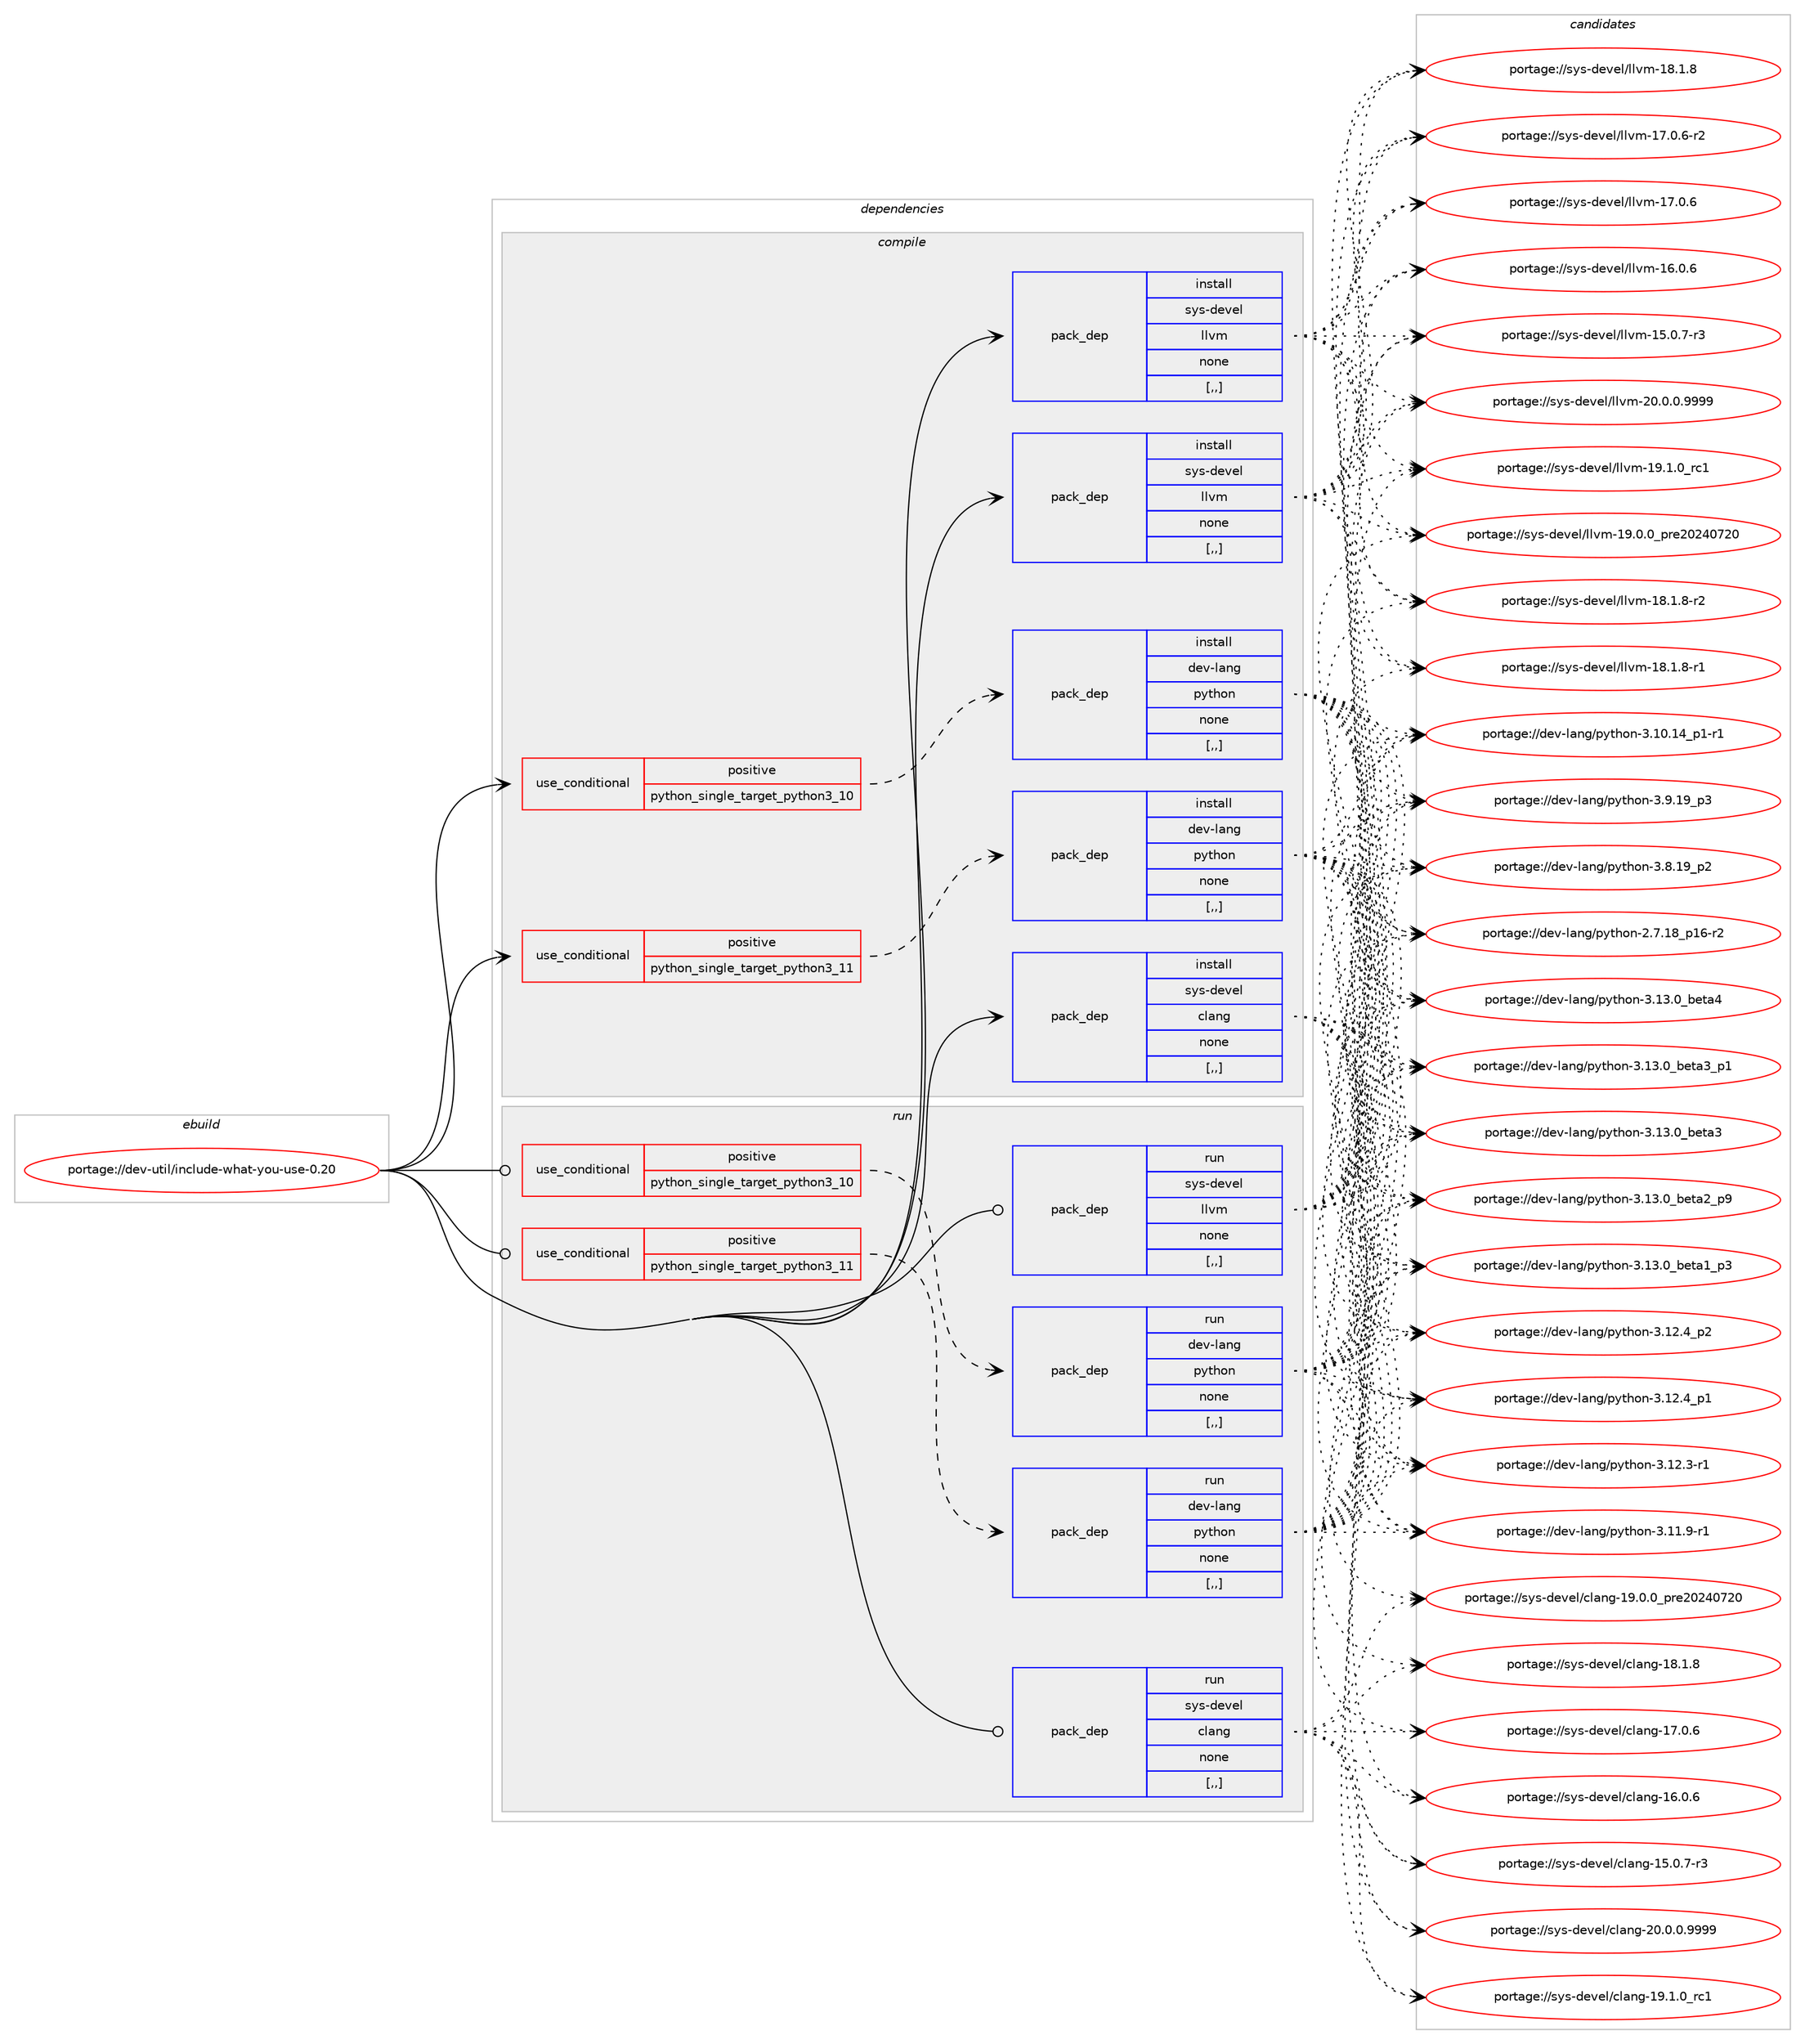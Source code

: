 digraph prolog {

# *************
# Graph options
# *************

newrank=true;
concentrate=true;
compound=true;
graph [rankdir=LR,fontname=Helvetica,fontsize=10,ranksep=1.5];#, ranksep=2.5, nodesep=0.2];
edge  [arrowhead=vee];
node  [fontname=Helvetica,fontsize=10];

# **********
# The ebuild
# **********

subgraph cluster_leftcol {
color=gray;
label=<<i>ebuild</i>>;
id [label="portage://dev-util/include-what-you-use-0.20", color=red, width=4, href="../dev-util/include-what-you-use-0.20.svg"];
}

# ****************
# The dependencies
# ****************

subgraph cluster_midcol {
color=gray;
label=<<i>dependencies</i>>;
subgraph cluster_compile {
fillcolor="#eeeeee";
style=filled;
label=<<i>compile</i>>;
subgraph cond60702 {
dependency215359 [label=<<TABLE BORDER="0" CELLBORDER="1" CELLSPACING="0" CELLPADDING="4"><TR><TD ROWSPAN="3" CELLPADDING="10">use_conditional</TD></TR><TR><TD>positive</TD></TR><TR><TD>python_single_target_python3_10</TD></TR></TABLE>>, shape=none, color=red];
subgraph pack153246 {
dependency215360 [label=<<TABLE BORDER="0" CELLBORDER="1" CELLSPACING="0" CELLPADDING="4" WIDTH="220"><TR><TD ROWSPAN="6" CELLPADDING="30">pack_dep</TD></TR><TR><TD WIDTH="110">install</TD></TR><TR><TD>dev-lang</TD></TR><TR><TD>python</TD></TR><TR><TD>none</TD></TR><TR><TD>[,,]</TD></TR></TABLE>>, shape=none, color=blue];
}
dependency215359:e -> dependency215360:w [weight=20,style="dashed",arrowhead="vee"];
}
id:e -> dependency215359:w [weight=20,style="solid",arrowhead="vee"];
subgraph cond60703 {
dependency215361 [label=<<TABLE BORDER="0" CELLBORDER="1" CELLSPACING="0" CELLPADDING="4"><TR><TD ROWSPAN="3" CELLPADDING="10">use_conditional</TD></TR><TR><TD>positive</TD></TR><TR><TD>python_single_target_python3_11</TD></TR></TABLE>>, shape=none, color=red];
subgraph pack153247 {
dependency215362 [label=<<TABLE BORDER="0" CELLBORDER="1" CELLSPACING="0" CELLPADDING="4" WIDTH="220"><TR><TD ROWSPAN="6" CELLPADDING="30">pack_dep</TD></TR><TR><TD WIDTH="110">install</TD></TR><TR><TD>dev-lang</TD></TR><TR><TD>python</TD></TR><TR><TD>none</TD></TR><TR><TD>[,,]</TD></TR></TABLE>>, shape=none, color=blue];
}
dependency215361:e -> dependency215362:w [weight=20,style="dashed",arrowhead="vee"];
}
id:e -> dependency215361:w [weight=20,style="solid",arrowhead="vee"];
subgraph pack153248 {
dependency215363 [label=<<TABLE BORDER="0" CELLBORDER="1" CELLSPACING="0" CELLPADDING="4" WIDTH="220"><TR><TD ROWSPAN="6" CELLPADDING="30">pack_dep</TD></TR><TR><TD WIDTH="110">install</TD></TR><TR><TD>sys-devel</TD></TR><TR><TD>clang</TD></TR><TR><TD>none</TD></TR><TR><TD>[,,]</TD></TR></TABLE>>, shape=none, color=blue];
}
id:e -> dependency215363:w [weight=20,style="solid",arrowhead="vee"];
subgraph pack153249 {
dependency215364 [label=<<TABLE BORDER="0" CELLBORDER="1" CELLSPACING="0" CELLPADDING="4" WIDTH="220"><TR><TD ROWSPAN="6" CELLPADDING="30">pack_dep</TD></TR><TR><TD WIDTH="110">install</TD></TR><TR><TD>sys-devel</TD></TR><TR><TD>llvm</TD></TR><TR><TD>none</TD></TR><TR><TD>[,,]</TD></TR></TABLE>>, shape=none, color=blue];
}
id:e -> dependency215364:w [weight=20,style="solid",arrowhead="vee"];
subgraph pack153250 {
dependency215365 [label=<<TABLE BORDER="0" CELLBORDER="1" CELLSPACING="0" CELLPADDING="4" WIDTH="220"><TR><TD ROWSPAN="6" CELLPADDING="30">pack_dep</TD></TR><TR><TD WIDTH="110">install</TD></TR><TR><TD>sys-devel</TD></TR><TR><TD>llvm</TD></TR><TR><TD>none</TD></TR><TR><TD>[,,]</TD></TR></TABLE>>, shape=none, color=blue];
}
id:e -> dependency215365:w [weight=20,style="solid",arrowhead="vee"];
}
subgraph cluster_compileandrun {
fillcolor="#eeeeee";
style=filled;
label=<<i>compile and run</i>>;
}
subgraph cluster_run {
fillcolor="#eeeeee";
style=filled;
label=<<i>run</i>>;
subgraph cond60704 {
dependency215366 [label=<<TABLE BORDER="0" CELLBORDER="1" CELLSPACING="0" CELLPADDING="4"><TR><TD ROWSPAN="3" CELLPADDING="10">use_conditional</TD></TR><TR><TD>positive</TD></TR><TR><TD>python_single_target_python3_10</TD></TR></TABLE>>, shape=none, color=red];
subgraph pack153251 {
dependency215367 [label=<<TABLE BORDER="0" CELLBORDER="1" CELLSPACING="0" CELLPADDING="4" WIDTH="220"><TR><TD ROWSPAN="6" CELLPADDING="30">pack_dep</TD></TR><TR><TD WIDTH="110">run</TD></TR><TR><TD>dev-lang</TD></TR><TR><TD>python</TD></TR><TR><TD>none</TD></TR><TR><TD>[,,]</TD></TR></TABLE>>, shape=none, color=blue];
}
dependency215366:e -> dependency215367:w [weight=20,style="dashed",arrowhead="vee"];
}
id:e -> dependency215366:w [weight=20,style="solid",arrowhead="odot"];
subgraph cond60705 {
dependency215368 [label=<<TABLE BORDER="0" CELLBORDER="1" CELLSPACING="0" CELLPADDING="4"><TR><TD ROWSPAN="3" CELLPADDING="10">use_conditional</TD></TR><TR><TD>positive</TD></TR><TR><TD>python_single_target_python3_11</TD></TR></TABLE>>, shape=none, color=red];
subgraph pack153252 {
dependency215369 [label=<<TABLE BORDER="0" CELLBORDER="1" CELLSPACING="0" CELLPADDING="4" WIDTH="220"><TR><TD ROWSPAN="6" CELLPADDING="30">pack_dep</TD></TR><TR><TD WIDTH="110">run</TD></TR><TR><TD>dev-lang</TD></TR><TR><TD>python</TD></TR><TR><TD>none</TD></TR><TR><TD>[,,]</TD></TR></TABLE>>, shape=none, color=blue];
}
dependency215368:e -> dependency215369:w [weight=20,style="dashed",arrowhead="vee"];
}
id:e -> dependency215368:w [weight=20,style="solid",arrowhead="odot"];
subgraph pack153253 {
dependency215370 [label=<<TABLE BORDER="0" CELLBORDER="1" CELLSPACING="0" CELLPADDING="4" WIDTH="220"><TR><TD ROWSPAN="6" CELLPADDING="30">pack_dep</TD></TR><TR><TD WIDTH="110">run</TD></TR><TR><TD>sys-devel</TD></TR><TR><TD>clang</TD></TR><TR><TD>none</TD></TR><TR><TD>[,,]</TD></TR></TABLE>>, shape=none, color=blue];
}
id:e -> dependency215370:w [weight=20,style="solid",arrowhead="odot"];
subgraph pack153254 {
dependency215371 [label=<<TABLE BORDER="0" CELLBORDER="1" CELLSPACING="0" CELLPADDING="4" WIDTH="220"><TR><TD ROWSPAN="6" CELLPADDING="30">pack_dep</TD></TR><TR><TD WIDTH="110">run</TD></TR><TR><TD>sys-devel</TD></TR><TR><TD>llvm</TD></TR><TR><TD>none</TD></TR><TR><TD>[,,]</TD></TR></TABLE>>, shape=none, color=blue];
}
id:e -> dependency215371:w [weight=20,style="solid",arrowhead="odot"];
}
}

# **************
# The candidates
# **************

subgraph cluster_choices {
rank=same;
color=gray;
label=<<i>candidates</i>>;

subgraph choice153246 {
color=black;
nodesep=1;
choice1001011184510897110103471121211161041111104551464951464895981011169752 [label="portage://dev-lang/python-3.13.0_beta4", color=red, width=4,href="../dev-lang/python-3.13.0_beta4.svg"];
choice10010111845108971101034711212111610411111045514649514648959810111697519511249 [label="portage://dev-lang/python-3.13.0_beta3_p1", color=red, width=4,href="../dev-lang/python-3.13.0_beta3_p1.svg"];
choice1001011184510897110103471121211161041111104551464951464895981011169751 [label="portage://dev-lang/python-3.13.0_beta3", color=red, width=4,href="../dev-lang/python-3.13.0_beta3.svg"];
choice10010111845108971101034711212111610411111045514649514648959810111697509511257 [label="portage://dev-lang/python-3.13.0_beta2_p9", color=red, width=4,href="../dev-lang/python-3.13.0_beta2_p9.svg"];
choice10010111845108971101034711212111610411111045514649514648959810111697499511251 [label="portage://dev-lang/python-3.13.0_beta1_p3", color=red, width=4,href="../dev-lang/python-3.13.0_beta1_p3.svg"];
choice100101118451089711010347112121116104111110455146495046529511250 [label="portage://dev-lang/python-3.12.4_p2", color=red, width=4,href="../dev-lang/python-3.12.4_p2.svg"];
choice100101118451089711010347112121116104111110455146495046529511249 [label="portage://dev-lang/python-3.12.4_p1", color=red, width=4,href="../dev-lang/python-3.12.4_p1.svg"];
choice100101118451089711010347112121116104111110455146495046514511449 [label="portage://dev-lang/python-3.12.3-r1", color=red, width=4,href="../dev-lang/python-3.12.3-r1.svg"];
choice100101118451089711010347112121116104111110455146494946574511449 [label="portage://dev-lang/python-3.11.9-r1", color=red, width=4,href="../dev-lang/python-3.11.9-r1.svg"];
choice100101118451089711010347112121116104111110455146494846495295112494511449 [label="portage://dev-lang/python-3.10.14_p1-r1", color=red, width=4,href="../dev-lang/python-3.10.14_p1-r1.svg"];
choice100101118451089711010347112121116104111110455146574649579511251 [label="portage://dev-lang/python-3.9.19_p3", color=red, width=4,href="../dev-lang/python-3.9.19_p3.svg"];
choice100101118451089711010347112121116104111110455146564649579511250 [label="portage://dev-lang/python-3.8.19_p2", color=red, width=4,href="../dev-lang/python-3.8.19_p2.svg"];
choice100101118451089711010347112121116104111110455046554649569511249544511450 [label="portage://dev-lang/python-2.7.18_p16-r2", color=red, width=4,href="../dev-lang/python-2.7.18_p16-r2.svg"];
dependency215360:e -> choice1001011184510897110103471121211161041111104551464951464895981011169752:w [style=dotted,weight="100"];
dependency215360:e -> choice10010111845108971101034711212111610411111045514649514648959810111697519511249:w [style=dotted,weight="100"];
dependency215360:e -> choice1001011184510897110103471121211161041111104551464951464895981011169751:w [style=dotted,weight="100"];
dependency215360:e -> choice10010111845108971101034711212111610411111045514649514648959810111697509511257:w [style=dotted,weight="100"];
dependency215360:e -> choice10010111845108971101034711212111610411111045514649514648959810111697499511251:w [style=dotted,weight="100"];
dependency215360:e -> choice100101118451089711010347112121116104111110455146495046529511250:w [style=dotted,weight="100"];
dependency215360:e -> choice100101118451089711010347112121116104111110455146495046529511249:w [style=dotted,weight="100"];
dependency215360:e -> choice100101118451089711010347112121116104111110455146495046514511449:w [style=dotted,weight="100"];
dependency215360:e -> choice100101118451089711010347112121116104111110455146494946574511449:w [style=dotted,weight="100"];
dependency215360:e -> choice100101118451089711010347112121116104111110455146494846495295112494511449:w [style=dotted,weight="100"];
dependency215360:e -> choice100101118451089711010347112121116104111110455146574649579511251:w [style=dotted,weight="100"];
dependency215360:e -> choice100101118451089711010347112121116104111110455146564649579511250:w [style=dotted,weight="100"];
dependency215360:e -> choice100101118451089711010347112121116104111110455046554649569511249544511450:w [style=dotted,weight="100"];
}
subgraph choice153247 {
color=black;
nodesep=1;
choice1001011184510897110103471121211161041111104551464951464895981011169752 [label="portage://dev-lang/python-3.13.0_beta4", color=red, width=4,href="../dev-lang/python-3.13.0_beta4.svg"];
choice10010111845108971101034711212111610411111045514649514648959810111697519511249 [label="portage://dev-lang/python-3.13.0_beta3_p1", color=red, width=4,href="../dev-lang/python-3.13.0_beta3_p1.svg"];
choice1001011184510897110103471121211161041111104551464951464895981011169751 [label="portage://dev-lang/python-3.13.0_beta3", color=red, width=4,href="../dev-lang/python-3.13.0_beta3.svg"];
choice10010111845108971101034711212111610411111045514649514648959810111697509511257 [label="portage://dev-lang/python-3.13.0_beta2_p9", color=red, width=4,href="../dev-lang/python-3.13.0_beta2_p9.svg"];
choice10010111845108971101034711212111610411111045514649514648959810111697499511251 [label="portage://dev-lang/python-3.13.0_beta1_p3", color=red, width=4,href="../dev-lang/python-3.13.0_beta1_p3.svg"];
choice100101118451089711010347112121116104111110455146495046529511250 [label="portage://dev-lang/python-3.12.4_p2", color=red, width=4,href="../dev-lang/python-3.12.4_p2.svg"];
choice100101118451089711010347112121116104111110455146495046529511249 [label="portage://dev-lang/python-3.12.4_p1", color=red, width=4,href="../dev-lang/python-3.12.4_p1.svg"];
choice100101118451089711010347112121116104111110455146495046514511449 [label="portage://dev-lang/python-3.12.3-r1", color=red, width=4,href="../dev-lang/python-3.12.3-r1.svg"];
choice100101118451089711010347112121116104111110455146494946574511449 [label="portage://dev-lang/python-3.11.9-r1", color=red, width=4,href="../dev-lang/python-3.11.9-r1.svg"];
choice100101118451089711010347112121116104111110455146494846495295112494511449 [label="portage://dev-lang/python-3.10.14_p1-r1", color=red, width=4,href="../dev-lang/python-3.10.14_p1-r1.svg"];
choice100101118451089711010347112121116104111110455146574649579511251 [label="portage://dev-lang/python-3.9.19_p3", color=red, width=4,href="../dev-lang/python-3.9.19_p3.svg"];
choice100101118451089711010347112121116104111110455146564649579511250 [label="portage://dev-lang/python-3.8.19_p2", color=red, width=4,href="../dev-lang/python-3.8.19_p2.svg"];
choice100101118451089711010347112121116104111110455046554649569511249544511450 [label="portage://dev-lang/python-2.7.18_p16-r2", color=red, width=4,href="../dev-lang/python-2.7.18_p16-r2.svg"];
dependency215362:e -> choice1001011184510897110103471121211161041111104551464951464895981011169752:w [style=dotted,weight="100"];
dependency215362:e -> choice10010111845108971101034711212111610411111045514649514648959810111697519511249:w [style=dotted,weight="100"];
dependency215362:e -> choice1001011184510897110103471121211161041111104551464951464895981011169751:w [style=dotted,weight="100"];
dependency215362:e -> choice10010111845108971101034711212111610411111045514649514648959810111697509511257:w [style=dotted,weight="100"];
dependency215362:e -> choice10010111845108971101034711212111610411111045514649514648959810111697499511251:w [style=dotted,weight="100"];
dependency215362:e -> choice100101118451089711010347112121116104111110455146495046529511250:w [style=dotted,weight="100"];
dependency215362:e -> choice100101118451089711010347112121116104111110455146495046529511249:w [style=dotted,weight="100"];
dependency215362:e -> choice100101118451089711010347112121116104111110455146495046514511449:w [style=dotted,weight="100"];
dependency215362:e -> choice100101118451089711010347112121116104111110455146494946574511449:w [style=dotted,weight="100"];
dependency215362:e -> choice100101118451089711010347112121116104111110455146494846495295112494511449:w [style=dotted,weight="100"];
dependency215362:e -> choice100101118451089711010347112121116104111110455146574649579511251:w [style=dotted,weight="100"];
dependency215362:e -> choice100101118451089711010347112121116104111110455146564649579511250:w [style=dotted,weight="100"];
dependency215362:e -> choice100101118451089711010347112121116104111110455046554649569511249544511450:w [style=dotted,weight="100"];
}
subgraph choice153248 {
color=black;
nodesep=1;
choice11512111545100101118101108479910897110103455048464846484657575757 [label="portage://sys-devel/clang-20.0.0.9999", color=red, width=4,href="../sys-devel/clang-20.0.0.9999.svg"];
choice1151211154510010111810110847991089711010345495746494648951149949 [label="portage://sys-devel/clang-19.1.0_rc1", color=red, width=4,href="../sys-devel/clang-19.1.0_rc1.svg"];
choice1151211154510010111810110847991089711010345495746484648951121141015048505248555048 [label="portage://sys-devel/clang-19.0.0_pre20240720", color=red, width=4,href="../sys-devel/clang-19.0.0_pre20240720.svg"];
choice1151211154510010111810110847991089711010345495646494656 [label="portage://sys-devel/clang-18.1.8", color=red, width=4,href="../sys-devel/clang-18.1.8.svg"];
choice1151211154510010111810110847991089711010345495546484654 [label="portage://sys-devel/clang-17.0.6", color=red, width=4,href="../sys-devel/clang-17.0.6.svg"];
choice1151211154510010111810110847991089711010345495446484654 [label="portage://sys-devel/clang-16.0.6", color=red, width=4,href="../sys-devel/clang-16.0.6.svg"];
choice11512111545100101118101108479910897110103454953464846554511451 [label="portage://sys-devel/clang-15.0.7-r3", color=red, width=4,href="../sys-devel/clang-15.0.7-r3.svg"];
dependency215363:e -> choice11512111545100101118101108479910897110103455048464846484657575757:w [style=dotted,weight="100"];
dependency215363:e -> choice1151211154510010111810110847991089711010345495746494648951149949:w [style=dotted,weight="100"];
dependency215363:e -> choice1151211154510010111810110847991089711010345495746484648951121141015048505248555048:w [style=dotted,weight="100"];
dependency215363:e -> choice1151211154510010111810110847991089711010345495646494656:w [style=dotted,weight="100"];
dependency215363:e -> choice1151211154510010111810110847991089711010345495546484654:w [style=dotted,weight="100"];
dependency215363:e -> choice1151211154510010111810110847991089711010345495446484654:w [style=dotted,weight="100"];
dependency215363:e -> choice11512111545100101118101108479910897110103454953464846554511451:w [style=dotted,weight="100"];
}
subgraph choice153249 {
color=black;
nodesep=1;
choice1151211154510010111810110847108108118109455048464846484657575757 [label="portage://sys-devel/llvm-20.0.0.9999", color=red, width=4,href="../sys-devel/llvm-20.0.0.9999.svg"];
choice115121115451001011181011084710810811810945495746494648951149949 [label="portage://sys-devel/llvm-19.1.0_rc1", color=red, width=4,href="../sys-devel/llvm-19.1.0_rc1.svg"];
choice115121115451001011181011084710810811810945495746484648951121141015048505248555048 [label="portage://sys-devel/llvm-19.0.0_pre20240720", color=red, width=4,href="../sys-devel/llvm-19.0.0_pre20240720.svg"];
choice1151211154510010111810110847108108118109454956464946564511450 [label="portage://sys-devel/llvm-18.1.8-r2", color=red, width=4,href="../sys-devel/llvm-18.1.8-r2.svg"];
choice1151211154510010111810110847108108118109454956464946564511449 [label="portage://sys-devel/llvm-18.1.8-r1", color=red, width=4,href="../sys-devel/llvm-18.1.8-r1.svg"];
choice115121115451001011181011084710810811810945495646494656 [label="portage://sys-devel/llvm-18.1.8", color=red, width=4,href="../sys-devel/llvm-18.1.8.svg"];
choice1151211154510010111810110847108108118109454955464846544511450 [label="portage://sys-devel/llvm-17.0.6-r2", color=red, width=4,href="../sys-devel/llvm-17.0.6-r2.svg"];
choice115121115451001011181011084710810811810945495546484654 [label="portage://sys-devel/llvm-17.0.6", color=red, width=4,href="../sys-devel/llvm-17.0.6.svg"];
choice115121115451001011181011084710810811810945495446484654 [label="portage://sys-devel/llvm-16.0.6", color=red, width=4,href="../sys-devel/llvm-16.0.6.svg"];
choice1151211154510010111810110847108108118109454953464846554511451 [label="portage://sys-devel/llvm-15.0.7-r3", color=red, width=4,href="../sys-devel/llvm-15.0.7-r3.svg"];
dependency215364:e -> choice1151211154510010111810110847108108118109455048464846484657575757:w [style=dotted,weight="100"];
dependency215364:e -> choice115121115451001011181011084710810811810945495746494648951149949:w [style=dotted,weight="100"];
dependency215364:e -> choice115121115451001011181011084710810811810945495746484648951121141015048505248555048:w [style=dotted,weight="100"];
dependency215364:e -> choice1151211154510010111810110847108108118109454956464946564511450:w [style=dotted,weight="100"];
dependency215364:e -> choice1151211154510010111810110847108108118109454956464946564511449:w [style=dotted,weight="100"];
dependency215364:e -> choice115121115451001011181011084710810811810945495646494656:w [style=dotted,weight="100"];
dependency215364:e -> choice1151211154510010111810110847108108118109454955464846544511450:w [style=dotted,weight="100"];
dependency215364:e -> choice115121115451001011181011084710810811810945495546484654:w [style=dotted,weight="100"];
dependency215364:e -> choice115121115451001011181011084710810811810945495446484654:w [style=dotted,weight="100"];
dependency215364:e -> choice1151211154510010111810110847108108118109454953464846554511451:w [style=dotted,weight="100"];
}
subgraph choice153250 {
color=black;
nodesep=1;
choice1151211154510010111810110847108108118109455048464846484657575757 [label="portage://sys-devel/llvm-20.0.0.9999", color=red, width=4,href="../sys-devel/llvm-20.0.0.9999.svg"];
choice115121115451001011181011084710810811810945495746494648951149949 [label="portage://sys-devel/llvm-19.1.0_rc1", color=red, width=4,href="../sys-devel/llvm-19.1.0_rc1.svg"];
choice115121115451001011181011084710810811810945495746484648951121141015048505248555048 [label="portage://sys-devel/llvm-19.0.0_pre20240720", color=red, width=4,href="../sys-devel/llvm-19.0.0_pre20240720.svg"];
choice1151211154510010111810110847108108118109454956464946564511450 [label="portage://sys-devel/llvm-18.1.8-r2", color=red, width=4,href="../sys-devel/llvm-18.1.8-r2.svg"];
choice1151211154510010111810110847108108118109454956464946564511449 [label="portage://sys-devel/llvm-18.1.8-r1", color=red, width=4,href="../sys-devel/llvm-18.1.8-r1.svg"];
choice115121115451001011181011084710810811810945495646494656 [label="portage://sys-devel/llvm-18.1.8", color=red, width=4,href="../sys-devel/llvm-18.1.8.svg"];
choice1151211154510010111810110847108108118109454955464846544511450 [label="portage://sys-devel/llvm-17.0.6-r2", color=red, width=4,href="../sys-devel/llvm-17.0.6-r2.svg"];
choice115121115451001011181011084710810811810945495546484654 [label="portage://sys-devel/llvm-17.0.6", color=red, width=4,href="../sys-devel/llvm-17.0.6.svg"];
choice115121115451001011181011084710810811810945495446484654 [label="portage://sys-devel/llvm-16.0.6", color=red, width=4,href="../sys-devel/llvm-16.0.6.svg"];
choice1151211154510010111810110847108108118109454953464846554511451 [label="portage://sys-devel/llvm-15.0.7-r3", color=red, width=4,href="../sys-devel/llvm-15.0.7-r3.svg"];
dependency215365:e -> choice1151211154510010111810110847108108118109455048464846484657575757:w [style=dotted,weight="100"];
dependency215365:e -> choice115121115451001011181011084710810811810945495746494648951149949:w [style=dotted,weight="100"];
dependency215365:e -> choice115121115451001011181011084710810811810945495746484648951121141015048505248555048:w [style=dotted,weight="100"];
dependency215365:e -> choice1151211154510010111810110847108108118109454956464946564511450:w [style=dotted,weight="100"];
dependency215365:e -> choice1151211154510010111810110847108108118109454956464946564511449:w [style=dotted,weight="100"];
dependency215365:e -> choice115121115451001011181011084710810811810945495646494656:w [style=dotted,weight="100"];
dependency215365:e -> choice1151211154510010111810110847108108118109454955464846544511450:w [style=dotted,weight="100"];
dependency215365:e -> choice115121115451001011181011084710810811810945495546484654:w [style=dotted,weight="100"];
dependency215365:e -> choice115121115451001011181011084710810811810945495446484654:w [style=dotted,weight="100"];
dependency215365:e -> choice1151211154510010111810110847108108118109454953464846554511451:w [style=dotted,weight="100"];
}
subgraph choice153251 {
color=black;
nodesep=1;
choice1001011184510897110103471121211161041111104551464951464895981011169752 [label="portage://dev-lang/python-3.13.0_beta4", color=red, width=4,href="../dev-lang/python-3.13.0_beta4.svg"];
choice10010111845108971101034711212111610411111045514649514648959810111697519511249 [label="portage://dev-lang/python-3.13.0_beta3_p1", color=red, width=4,href="../dev-lang/python-3.13.0_beta3_p1.svg"];
choice1001011184510897110103471121211161041111104551464951464895981011169751 [label="portage://dev-lang/python-3.13.0_beta3", color=red, width=4,href="../dev-lang/python-3.13.0_beta3.svg"];
choice10010111845108971101034711212111610411111045514649514648959810111697509511257 [label="portage://dev-lang/python-3.13.0_beta2_p9", color=red, width=4,href="../dev-lang/python-3.13.0_beta2_p9.svg"];
choice10010111845108971101034711212111610411111045514649514648959810111697499511251 [label="portage://dev-lang/python-3.13.0_beta1_p3", color=red, width=4,href="../dev-lang/python-3.13.0_beta1_p3.svg"];
choice100101118451089711010347112121116104111110455146495046529511250 [label="portage://dev-lang/python-3.12.4_p2", color=red, width=4,href="../dev-lang/python-3.12.4_p2.svg"];
choice100101118451089711010347112121116104111110455146495046529511249 [label="portage://dev-lang/python-3.12.4_p1", color=red, width=4,href="../dev-lang/python-3.12.4_p1.svg"];
choice100101118451089711010347112121116104111110455146495046514511449 [label="portage://dev-lang/python-3.12.3-r1", color=red, width=4,href="../dev-lang/python-3.12.3-r1.svg"];
choice100101118451089711010347112121116104111110455146494946574511449 [label="portage://dev-lang/python-3.11.9-r1", color=red, width=4,href="../dev-lang/python-3.11.9-r1.svg"];
choice100101118451089711010347112121116104111110455146494846495295112494511449 [label="portage://dev-lang/python-3.10.14_p1-r1", color=red, width=4,href="../dev-lang/python-3.10.14_p1-r1.svg"];
choice100101118451089711010347112121116104111110455146574649579511251 [label="portage://dev-lang/python-3.9.19_p3", color=red, width=4,href="../dev-lang/python-3.9.19_p3.svg"];
choice100101118451089711010347112121116104111110455146564649579511250 [label="portage://dev-lang/python-3.8.19_p2", color=red, width=4,href="../dev-lang/python-3.8.19_p2.svg"];
choice100101118451089711010347112121116104111110455046554649569511249544511450 [label="portage://dev-lang/python-2.7.18_p16-r2", color=red, width=4,href="../dev-lang/python-2.7.18_p16-r2.svg"];
dependency215367:e -> choice1001011184510897110103471121211161041111104551464951464895981011169752:w [style=dotted,weight="100"];
dependency215367:e -> choice10010111845108971101034711212111610411111045514649514648959810111697519511249:w [style=dotted,weight="100"];
dependency215367:e -> choice1001011184510897110103471121211161041111104551464951464895981011169751:w [style=dotted,weight="100"];
dependency215367:e -> choice10010111845108971101034711212111610411111045514649514648959810111697509511257:w [style=dotted,weight="100"];
dependency215367:e -> choice10010111845108971101034711212111610411111045514649514648959810111697499511251:w [style=dotted,weight="100"];
dependency215367:e -> choice100101118451089711010347112121116104111110455146495046529511250:w [style=dotted,weight="100"];
dependency215367:e -> choice100101118451089711010347112121116104111110455146495046529511249:w [style=dotted,weight="100"];
dependency215367:e -> choice100101118451089711010347112121116104111110455146495046514511449:w [style=dotted,weight="100"];
dependency215367:e -> choice100101118451089711010347112121116104111110455146494946574511449:w [style=dotted,weight="100"];
dependency215367:e -> choice100101118451089711010347112121116104111110455146494846495295112494511449:w [style=dotted,weight="100"];
dependency215367:e -> choice100101118451089711010347112121116104111110455146574649579511251:w [style=dotted,weight="100"];
dependency215367:e -> choice100101118451089711010347112121116104111110455146564649579511250:w [style=dotted,weight="100"];
dependency215367:e -> choice100101118451089711010347112121116104111110455046554649569511249544511450:w [style=dotted,weight="100"];
}
subgraph choice153252 {
color=black;
nodesep=1;
choice1001011184510897110103471121211161041111104551464951464895981011169752 [label="portage://dev-lang/python-3.13.0_beta4", color=red, width=4,href="../dev-lang/python-3.13.0_beta4.svg"];
choice10010111845108971101034711212111610411111045514649514648959810111697519511249 [label="portage://dev-lang/python-3.13.0_beta3_p1", color=red, width=4,href="../dev-lang/python-3.13.0_beta3_p1.svg"];
choice1001011184510897110103471121211161041111104551464951464895981011169751 [label="portage://dev-lang/python-3.13.0_beta3", color=red, width=4,href="../dev-lang/python-3.13.0_beta3.svg"];
choice10010111845108971101034711212111610411111045514649514648959810111697509511257 [label="portage://dev-lang/python-3.13.0_beta2_p9", color=red, width=4,href="../dev-lang/python-3.13.0_beta2_p9.svg"];
choice10010111845108971101034711212111610411111045514649514648959810111697499511251 [label="portage://dev-lang/python-3.13.0_beta1_p3", color=red, width=4,href="../dev-lang/python-3.13.0_beta1_p3.svg"];
choice100101118451089711010347112121116104111110455146495046529511250 [label="portage://dev-lang/python-3.12.4_p2", color=red, width=4,href="../dev-lang/python-3.12.4_p2.svg"];
choice100101118451089711010347112121116104111110455146495046529511249 [label="portage://dev-lang/python-3.12.4_p1", color=red, width=4,href="../dev-lang/python-3.12.4_p1.svg"];
choice100101118451089711010347112121116104111110455146495046514511449 [label="portage://dev-lang/python-3.12.3-r1", color=red, width=4,href="../dev-lang/python-3.12.3-r1.svg"];
choice100101118451089711010347112121116104111110455146494946574511449 [label="portage://dev-lang/python-3.11.9-r1", color=red, width=4,href="../dev-lang/python-3.11.9-r1.svg"];
choice100101118451089711010347112121116104111110455146494846495295112494511449 [label="portage://dev-lang/python-3.10.14_p1-r1", color=red, width=4,href="../dev-lang/python-3.10.14_p1-r1.svg"];
choice100101118451089711010347112121116104111110455146574649579511251 [label="portage://dev-lang/python-3.9.19_p3", color=red, width=4,href="../dev-lang/python-3.9.19_p3.svg"];
choice100101118451089711010347112121116104111110455146564649579511250 [label="portage://dev-lang/python-3.8.19_p2", color=red, width=4,href="../dev-lang/python-3.8.19_p2.svg"];
choice100101118451089711010347112121116104111110455046554649569511249544511450 [label="portage://dev-lang/python-2.7.18_p16-r2", color=red, width=4,href="../dev-lang/python-2.7.18_p16-r2.svg"];
dependency215369:e -> choice1001011184510897110103471121211161041111104551464951464895981011169752:w [style=dotted,weight="100"];
dependency215369:e -> choice10010111845108971101034711212111610411111045514649514648959810111697519511249:w [style=dotted,weight="100"];
dependency215369:e -> choice1001011184510897110103471121211161041111104551464951464895981011169751:w [style=dotted,weight="100"];
dependency215369:e -> choice10010111845108971101034711212111610411111045514649514648959810111697509511257:w [style=dotted,weight="100"];
dependency215369:e -> choice10010111845108971101034711212111610411111045514649514648959810111697499511251:w [style=dotted,weight="100"];
dependency215369:e -> choice100101118451089711010347112121116104111110455146495046529511250:w [style=dotted,weight="100"];
dependency215369:e -> choice100101118451089711010347112121116104111110455146495046529511249:w [style=dotted,weight="100"];
dependency215369:e -> choice100101118451089711010347112121116104111110455146495046514511449:w [style=dotted,weight="100"];
dependency215369:e -> choice100101118451089711010347112121116104111110455146494946574511449:w [style=dotted,weight="100"];
dependency215369:e -> choice100101118451089711010347112121116104111110455146494846495295112494511449:w [style=dotted,weight="100"];
dependency215369:e -> choice100101118451089711010347112121116104111110455146574649579511251:w [style=dotted,weight="100"];
dependency215369:e -> choice100101118451089711010347112121116104111110455146564649579511250:w [style=dotted,weight="100"];
dependency215369:e -> choice100101118451089711010347112121116104111110455046554649569511249544511450:w [style=dotted,weight="100"];
}
subgraph choice153253 {
color=black;
nodesep=1;
choice11512111545100101118101108479910897110103455048464846484657575757 [label="portage://sys-devel/clang-20.0.0.9999", color=red, width=4,href="../sys-devel/clang-20.0.0.9999.svg"];
choice1151211154510010111810110847991089711010345495746494648951149949 [label="portage://sys-devel/clang-19.1.0_rc1", color=red, width=4,href="../sys-devel/clang-19.1.0_rc1.svg"];
choice1151211154510010111810110847991089711010345495746484648951121141015048505248555048 [label="portage://sys-devel/clang-19.0.0_pre20240720", color=red, width=4,href="../sys-devel/clang-19.0.0_pre20240720.svg"];
choice1151211154510010111810110847991089711010345495646494656 [label="portage://sys-devel/clang-18.1.8", color=red, width=4,href="../sys-devel/clang-18.1.8.svg"];
choice1151211154510010111810110847991089711010345495546484654 [label="portage://sys-devel/clang-17.0.6", color=red, width=4,href="../sys-devel/clang-17.0.6.svg"];
choice1151211154510010111810110847991089711010345495446484654 [label="portage://sys-devel/clang-16.0.6", color=red, width=4,href="../sys-devel/clang-16.0.6.svg"];
choice11512111545100101118101108479910897110103454953464846554511451 [label="portage://sys-devel/clang-15.0.7-r3", color=red, width=4,href="../sys-devel/clang-15.0.7-r3.svg"];
dependency215370:e -> choice11512111545100101118101108479910897110103455048464846484657575757:w [style=dotted,weight="100"];
dependency215370:e -> choice1151211154510010111810110847991089711010345495746494648951149949:w [style=dotted,weight="100"];
dependency215370:e -> choice1151211154510010111810110847991089711010345495746484648951121141015048505248555048:w [style=dotted,weight="100"];
dependency215370:e -> choice1151211154510010111810110847991089711010345495646494656:w [style=dotted,weight="100"];
dependency215370:e -> choice1151211154510010111810110847991089711010345495546484654:w [style=dotted,weight="100"];
dependency215370:e -> choice1151211154510010111810110847991089711010345495446484654:w [style=dotted,weight="100"];
dependency215370:e -> choice11512111545100101118101108479910897110103454953464846554511451:w [style=dotted,weight="100"];
}
subgraph choice153254 {
color=black;
nodesep=1;
choice1151211154510010111810110847108108118109455048464846484657575757 [label="portage://sys-devel/llvm-20.0.0.9999", color=red, width=4,href="../sys-devel/llvm-20.0.0.9999.svg"];
choice115121115451001011181011084710810811810945495746494648951149949 [label="portage://sys-devel/llvm-19.1.0_rc1", color=red, width=4,href="../sys-devel/llvm-19.1.0_rc1.svg"];
choice115121115451001011181011084710810811810945495746484648951121141015048505248555048 [label="portage://sys-devel/llvm-19.0.0_pre20240720", color=red, width=4,href="../sys-devel/llvm-19.0.0_pre20240720.svg"];
choice1151211154510010111810110847108108118109454956464946564511450 [label="portage://sys-devel/llvm-18.1.8-r2", color=red, width=4,href="../sys-devel/llvm-18.1.8-r2.svg"];
choice1151211154510010111810110847108108118109454956464946564511449 [label="portage://sys-devel/llvm-18.1.8-r1", color=red, width=4,href="../sys-devel/llvm-18.1.8-r1.svg"];
choice115121115451001011181011084710810811810945495646494656 [label="portage://sys-devel/llvm-18.1.8", color=red, width=4,href="../sys-devel/llvm-18.1.8.svg"];
choice1151211154510010111810110847108108118109454955464846544511450 [label="portage://sys-devel/llvm-17.0.6-r2", color=red, width=4,href="../sys-devel/llvm-17.0.6-r2.svg"];
choice115121115451001011181011084710810811810945495546484654 [label="portage://sys-devel/llvm-17.0.6", color=red, width=4,href="../sys-devel/llvm-17.0.6.svg"];
choice115121115451001011181011084710810811810945495446484654 [label="portage://sys-devel/llvm-16.0.6", color=red, width=4,href="../sys-devel/llvm-16.0.6.svg"];
choice1151211154510010111810110847108108118109454953464846554511451 [label="portage://sys-devel/llvm-15.0.7-r3", color=red, width=4,href="../sys-devel/llvm-15.0.7-r3.svg"];
dependency215371:e -> choice1151211154510010111810110847108108118109455048464846484657575757:w [style=dotted,weight="100"];
dependency215371:e -> choice115121115451001011181011084710810811810945495746494648951149949:w [style=dotted,weight="100"];
dependency215371:e -> choice115121115451001011181011084710810811810945495746484648951121141015048505248555048:w [style=dotted,weight="100"];
dependency215371:e -> choice1151211154510010111810110847108108118109454956464946564511450:w [style=dotted,weight="100"];
dependency215371:e -> choice1151211154510010111810110847108108118109454956464946564511449:w [style=dotted,weight="100"];
dependency215371:e -> choice115121115451001011181011084710810811810945495646494656:w [style=dotted,weight="100"];
dependency215371:e -> choice1151211154510010111810110847108108118109454955464846544511450:w [style=dotted,weight="100"];
dependency215371:e -> choice115121115451001011181011084710810811810945495546484654:w [style=dotted,weight="100"];
dependency215371:e -> choice115121115451001011181011084710810811810945495446484654:w [style=dotted,weight="100"];
dependency215371:e -> choice1151211154510010111810110847108108118109454953464846554511451:w [style=dotted,weight="100"];
}
}

}
